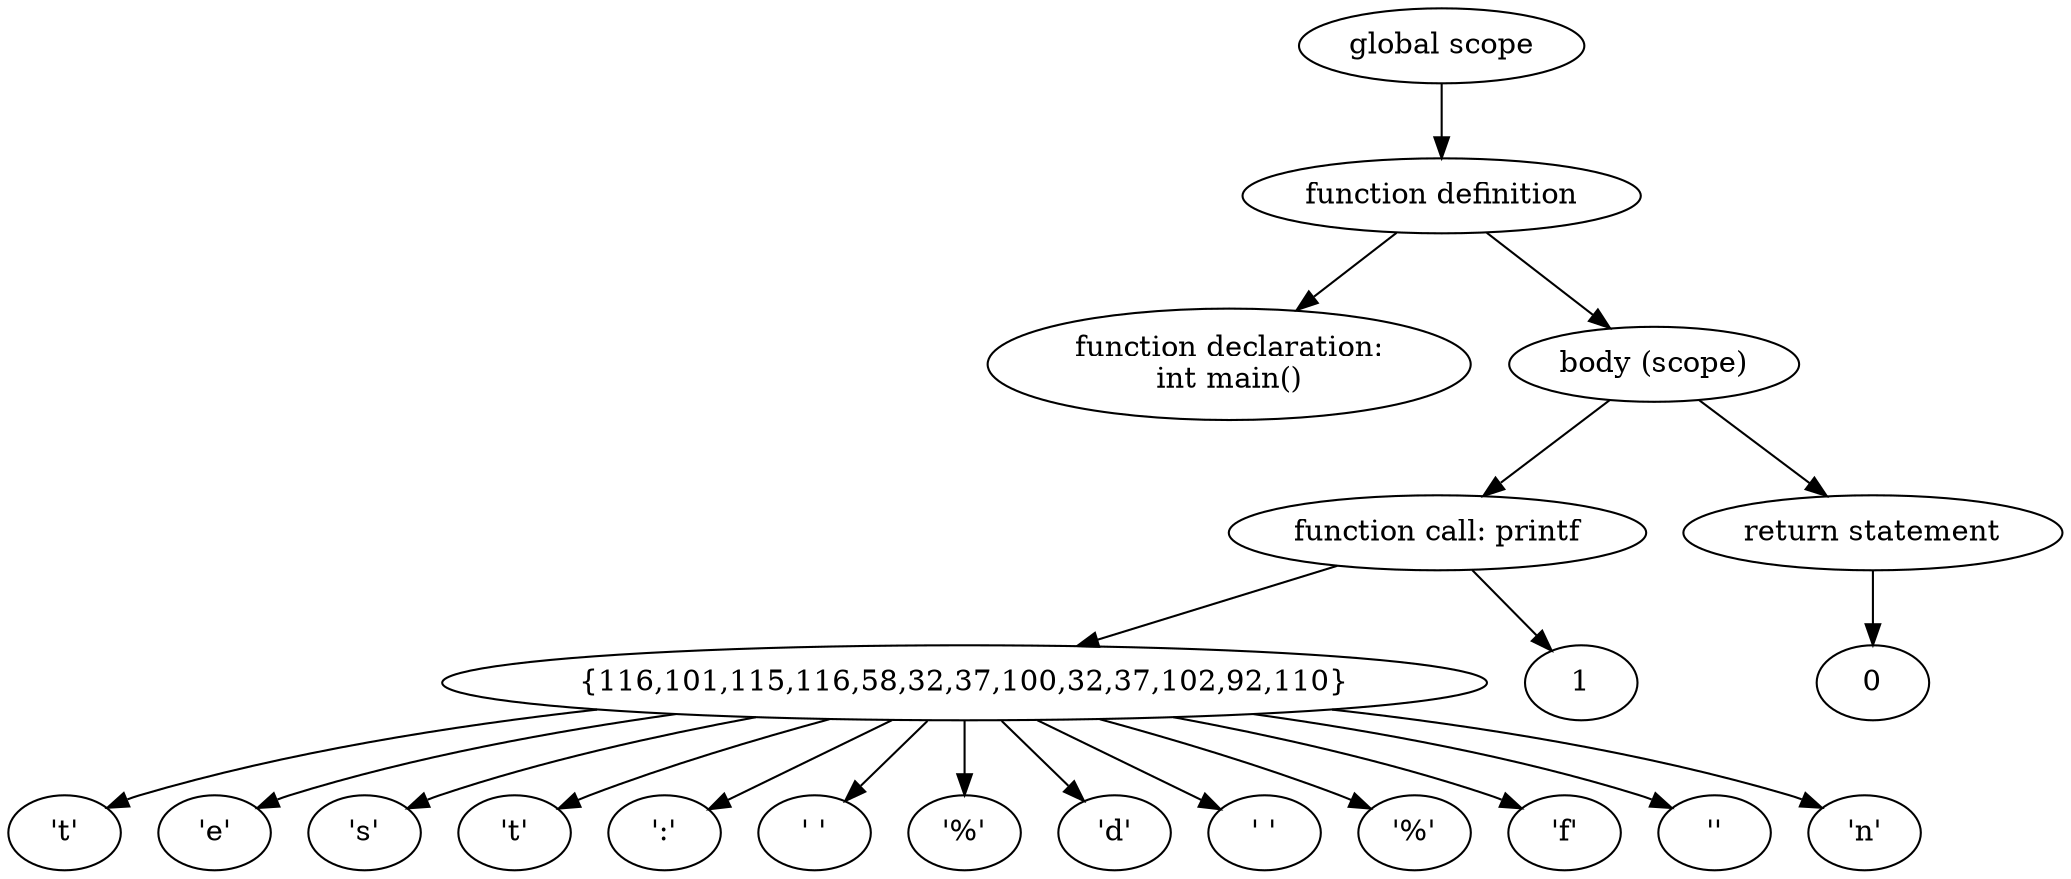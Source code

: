 digraph "Abstract Syntax Tree" {
	140480002256752 [label="function declaration:
int main()"]
	140480002255888 -> 140480002256752
	140480002256848 [label="'t'"]
	140480002211120 -> 140480002256848
	140480002255984 [label="'e'"]
	140480002211120 -> 140480002255984
	140480002255744 [label="'s'"]
	140480002211120 -> 140480002255744
	140480002256272 [label="'t'"]
	140480002211120 -> 140480002256272
	140480002255792 [label="':'"]
	140480002211120 -> 140480002255792
	140480002255936 [label="' '"]
	140480002211120 -> 140480002255936
	140480002256656 [label="'%'"]
	140480002211120 -> 140480002256656
	140480002209344 [label="'d'"]
	140480002211120 -> 140480002209344
	140480002210928 [label="' '"]
	140480002211120 -> 140480002210928
	140480002209824 [label="'%'"]
	140480002211120 -> 140480002209824
	140480002211312 [label="'f'"]
	140480002211120 -> 140480002211312
	140480002210112 [label="'\'"]
	140480002211120 -> 140480002210112
	140480002210496 [label="'n'"]
	140480002211120 -> 140480002210496
	140480002211120 [label="{116,101,115,116,58,32,37,100,32,37,102,92,110}"]
	140480002254064 -> 140480002211120
	140480002208576 [label=1]
	140480002254064 -> 140480002208576
	140480002254064 [label="function call: printf"]
	140480002256800 -> 140480002254064
	140480002253728 [label=0]
	140480002210688 -> 140480002253728
	140480002210688 [label="return statement"]
	140480002256800 -> 140480002210688
	140480002256800 [label="body (scope)"]
	140480002255888 -> 140480002256800
	140480002255888 [label="function definition"]
	140480002253488 -> 140480002255888
	140480002253488 [label="global scope"]
}
